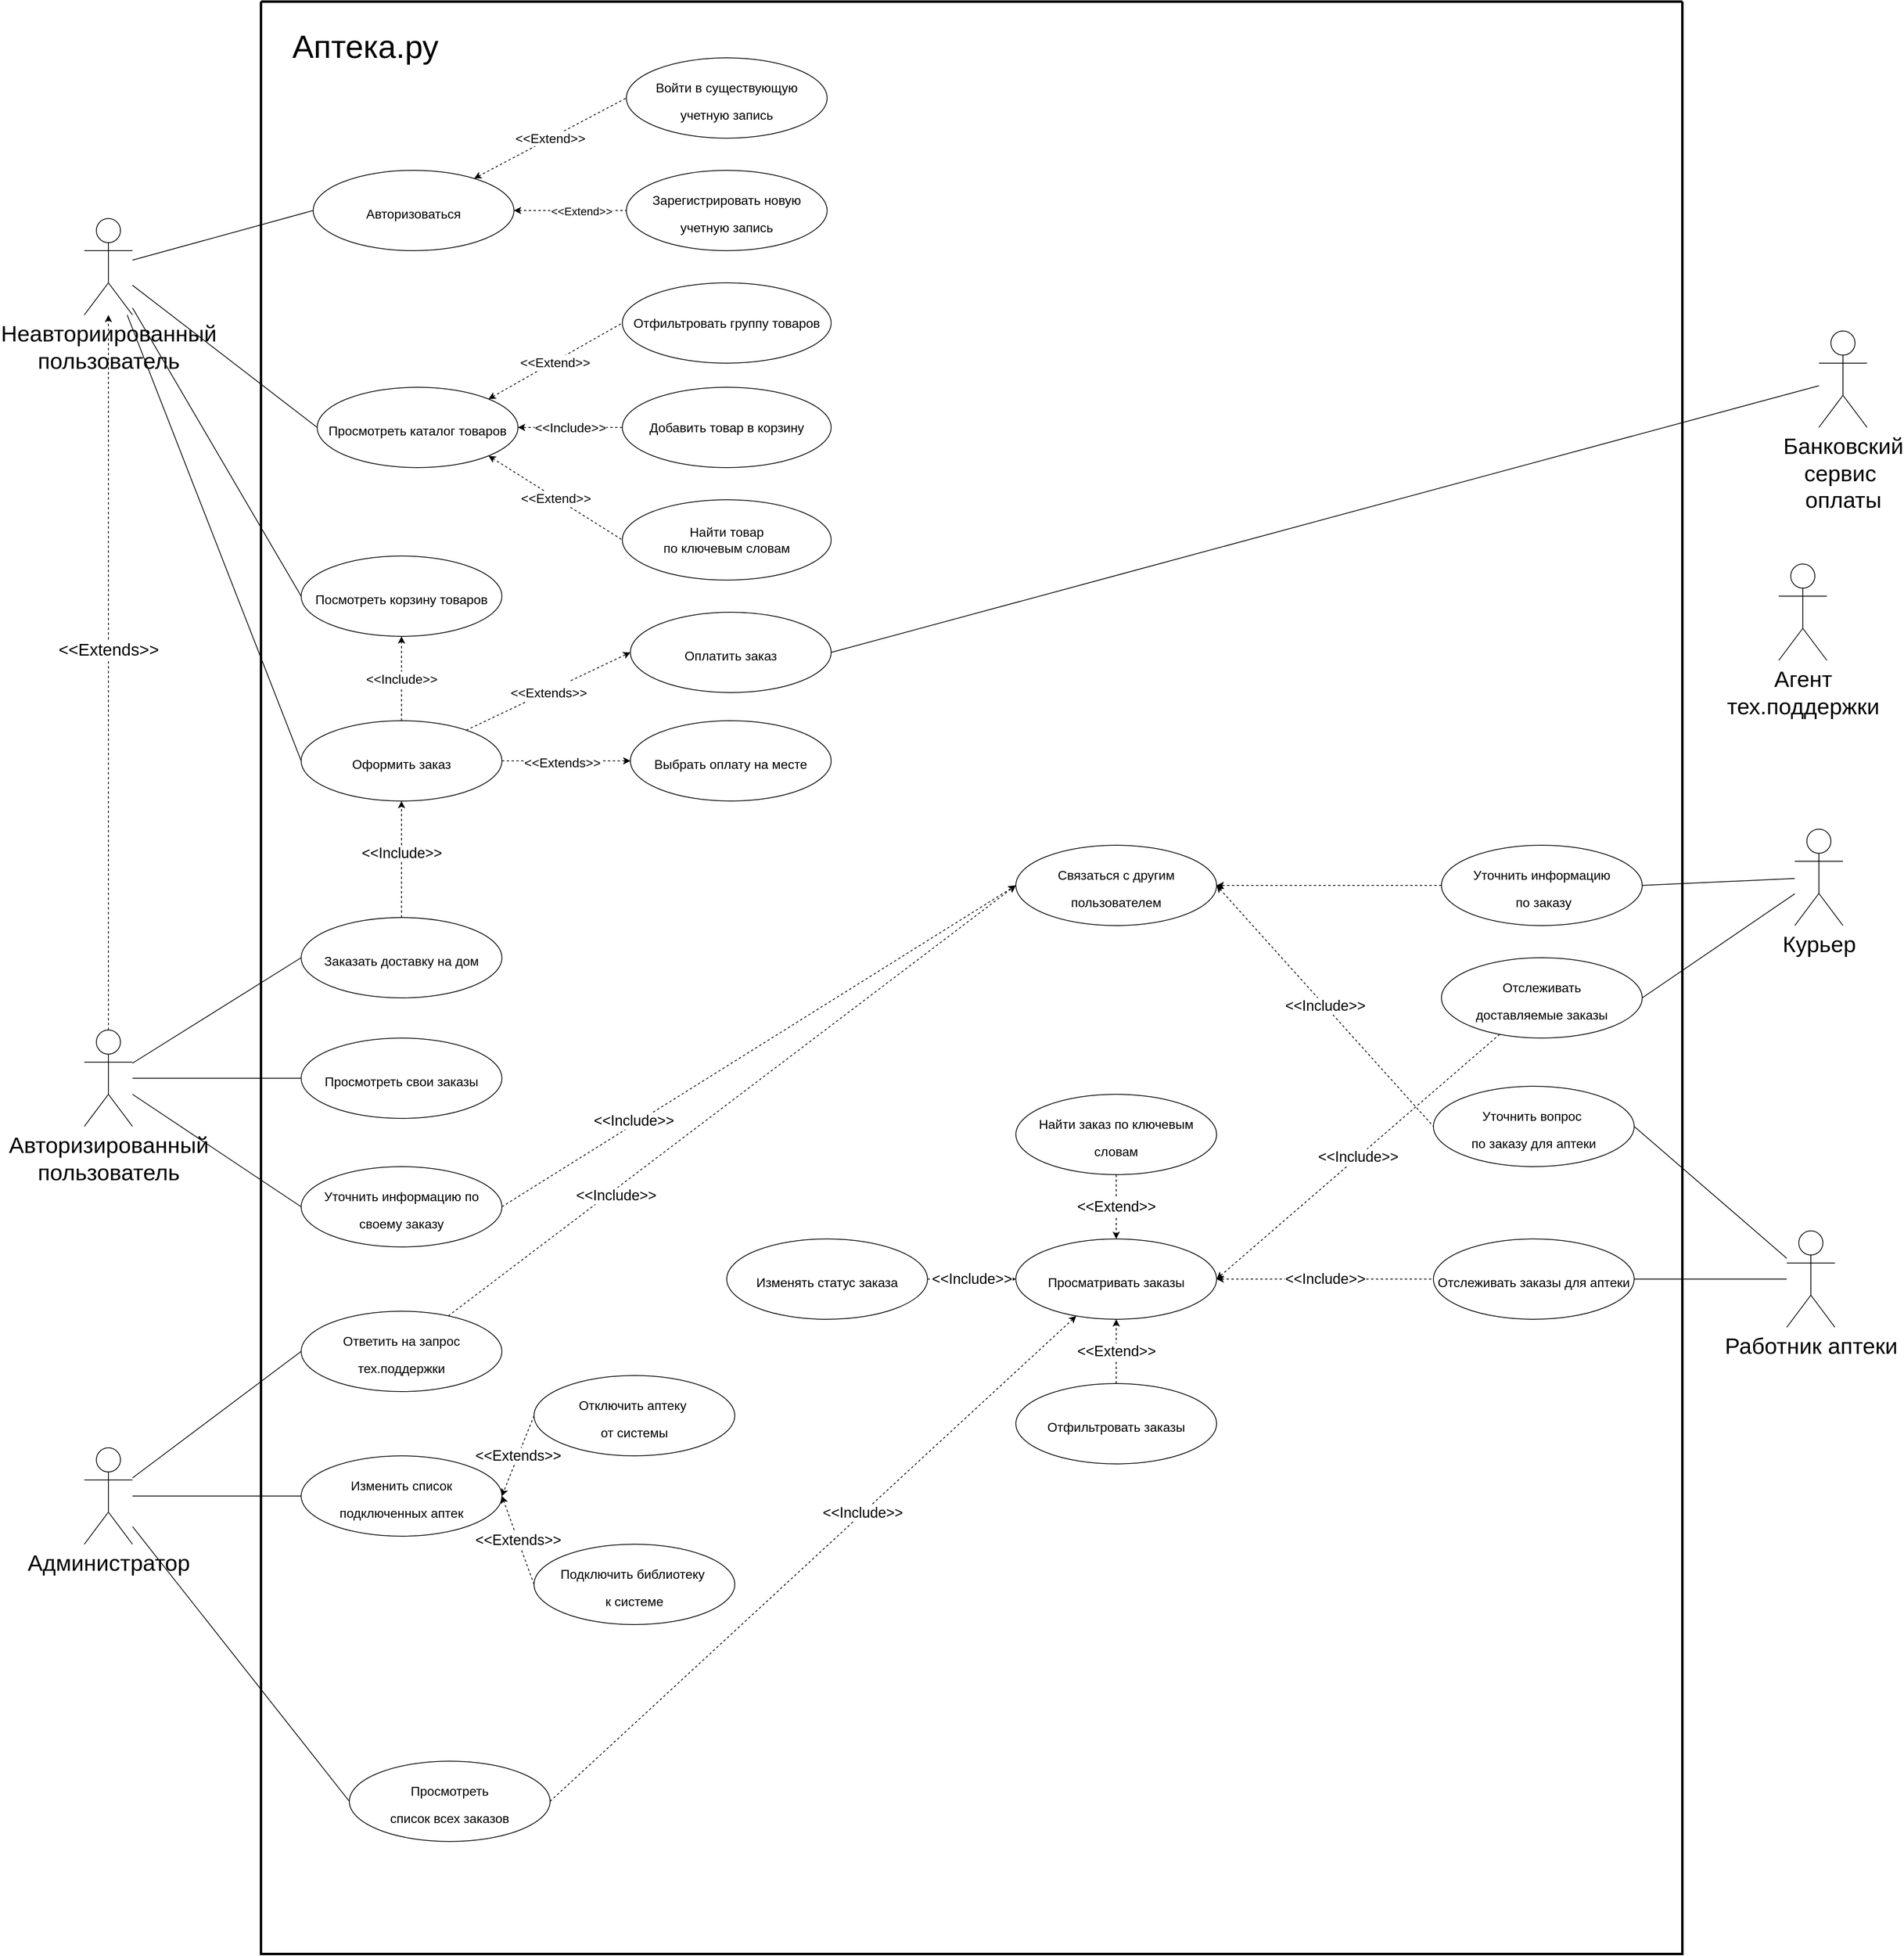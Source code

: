<mxfile version="20.6.0" type="github">
  <diagram id="BfHHQxl7yQTOUQ45r79P" name="Page-1">
    <mxGraphModel dx="3460" dy="2923" grid="1" gridSize="10" guides="1" tooltips="1" connect="1" arrows="1" fold="1" page="1" pageScale="1" pageWidth="850" pageHeight="1100" math="0" shadow="0">
      <root>
        <mxCell id="0" />
        <mxCell id="1" parent="0" />
        <mxCell id="L2ZxgYpfDoMjbY5Y4h9z-20" style="rounded=0;orthogonalLoop=1;jettySize=auto;html=1;fontSize=16;endArrow=none;endFill=0;entryX=0;entryY=0.5;entryDx=0;entryDy=0;" edge="1" parent="1" source="L2ZxgYpfDoMjbY5Y4h9z-3" target="L2ZxgYpfDoMjbY5Y4h9z-17">
          <mxGeometry relative="1" as="geometry" />
        </mxCell>
        <mxCell id="L2ZxgYpfDoMjbY5Y4h9z-28" style="edgeStyle=none;rounded=0;orthogonalLoop=1;jettySize=auto;html=1;entryX=0;entryY=0.5;entryDx=0;entryDy=0;fontSize=16;startArrow=none;startFill=0;endArrow=none;endFill=0;" edge="1" parent="1" source="L2ZxgYpfDoMjbY5Y4h9z-3" target="L2ZxgYpfDoMjbY5Y4h9z-26">
          <mxGeometry relative="1" as="geometry" />
        </mxCell>
        <mxCell id="L2ZxgYpfDoMjbY5Y4h9z-32" style="edgeStyle=none;rounded=0;orthogonalLoop=1;jettySize=auto;html=1;entryX=0;entryY=0.5;entryDx=0;entryDy=0;fontSize=16;startArrow=none;startFill=0;endArrow=none;endFill=0;" edge="1" parent="1" source="L2ZxgYpfDoMjbY5Y4h9z-3" target="L2ZxgYpfDoMjbY5Y4h9z-29">
          <mxGeometry relative="1" as="geometry" />
        </mxCell>
        <mxCell id="L2ZxgYpfDoMjbY5Y4h9z-50" style="edgeStyle=none;rounded=0;orthogonalLoop=1;jettySize=auto;html=1;entryX=0;entryY=0.5;entryDx=0;entryDy=0;fontSize=16;startArrow=none;startFill=0;endArrow=none;endFill=0;" edge="1" parent="1" source="L2ZxgYpfDoMjbY5Y4h9z-3" target="L2ZxgYpfDoMjbY5Y4h9z-47">
          <mxGeometry relative="1" as="geometry" />
        </mxCell>
        <mxCell id="L2ZxgYpfDoMjbY5Y4h9z-3" value="Неавториированный&lt;br&gt;пользователь" style="shape=umlActor;verticalLabelPosition=bottom;verticalAlign=top;html=1;outlineConnect=0;fontSize=28;" vertex="1" parent="1">
          <mxGeometry x="140" y="230" width="60" height="120" as="geometry" />
        </mxCell>
        <mxCell id="L2ZxgYpfDoMjbY5Y4h9z-34" style="edgeStyle=none;rounded=0;orthogonalLoop=1;jettySize=auto;html=1;fontSize=18;startArrow=none;startFill=0;endArrow=classic;endFill=1;dashed=1;" edge="1" parent="1" source="L2ZxgYpfDoMjbY5Y4h9z-4" target="L2ZxgYpfDoMjbY5Y4h9z-3">
          <mxGeometry relative="1" as="geometry" />
        </mxCell>
        <mxCell id="L2ZxgYpfDoMjbY5Y4h9z-35" value="&lt;font style=&quot;font-size: 21px;&quot;&gt;&amp;lt;&amp;lt;Extends&amp;gt;&amp;gt;&lt;/font&gt;" style="edgeLabel;html=1;align=center;verticalAlign=middle;resizable=0;points=[];fontSize=16;" vertex="1" connectable="0" parent="L2ZxgYpfDoMjbY5Y4h9z-34">
          <mxGeometry x="0.195" y="2" relative="1" as="geometry">
            <mxPoint x="2" y="58" as="offset" />
          </mxGeometry>
        </mxCell>
        <mxCell id="L2ZxgYpfDoMjbY5Y4h9z-61" style="edgeStyle=none;rounded=0;orthogonalLoop=1;jettySize=auto;html=1;entryX=0;entryY=0.5;entryDx=0;entryDy=0;fontSize=14;startArrow=none;startFill=0;endArrow=none;endFill=0;" edge="1" parent="1" source="L2ZxgYpfDoMjbY5Y4h9z-4" target="L2ZxgYpfDoMjbY5Y4h9z-60">
          <mxGeometry relative="1" as="geometry" />
        </mxCell>
        <mxCell id="L2ZxgYpfDoMjbY5Y4h9z-62" style="edgeStyle=none;rounded=0;orthogonalLoop=1;jettySize=auto;html=1;entryX=0;entryY=0.5;entryDx=0;entryDy=0;fontSize=14;startArrow=none;startFill=0;endArrow=none;endFill=0;" edge="1" parent="1" source="L2ZxgYpfDoMjbY5Y4h9z-4" target="L2ZxgYpfDoMjbY5Y4h9z-59">
          <mxGeometry relative="1" as="geometry" />
        </mxCell>
        <mxCell id="L2ZxgYpfDoMjbY5Y4h9z-69" style="edgeStyle=none;rounded=0;orthogonalLoop=1;jettySize=auto;html=1;entryX=0;entryY=0.5;entryDx=0;entryDy=0;fontSize=18;startArrow=none;startFill=0;endArrow=none;endFill=0;" edge="1" parent="1" source="L2ZxgYpfDoMjbY5Y4h9z-4" target="L2ZxgYpfDoMjbY5Y4h9z-64">
          <mxGeometry relative="1" as="geometry" />
        </mxCell>
        <mxCell id="L2ZxgYpfDoMjbY5Y4h9z-4" value="Авторизированный&lt;br&gt;пользователь" style="shape=umlActor;verticalLabelPosition=bottom;verticalAlign=top;html=1;outlineConnect=0;fontSize=28;" vertex="1" parent="1">
          <mxGeometry x="140" y="1240" width="60" height="120" as="geometry" />
        </mxCell>
        <mxCell id="L2ZxgYpfDoMjbY5Y4h9z-85" style="edgeStyle=none;rounded=0;orthogonalLoop=1;jettySize=auto;html=1;entryX=0;entryY=0.5;entryDx=0;entryDy=0;fontSize=18;startArrow=none;startFill=0;endArrow=none;endFill=0;" edge="1" parent="1" source="L2ZxgYpfDoMjbY5Y4h9z-5" target="L2ZxgYpfDoMjbY5Y4h9z-70">
          <mxGeometry relative="1" as="geometry" />
        </mxCell>
        <mxCell id="L2ZxgYpfDoMjbY5Y4h9z-86" style="edgeStyle=none;rounded=0;orthogonalLoop=1;jettySize=auto;html=1;entryX=0;entryY=0.5;entryDx=0;entryDy=0;fontSize=18;startArrow=none;startFill=0;endArrow=none;endFill=0;" edge="1" parent="1" source="L2ZxgYpfDoMjbY5Y4h9z-5" target="L2ZxgYpfDoMjbY5Y4h9z-75">
          <mxGeometry relative="1" as="geometry" />
        </mxCell>
        <mxCell id="L2ZxgYpfDoMjbY5Y4h9z-98" style="edgeStyle=none;rounded=0;orthogonalLoop=1;jettySize=auto;html=1;entryX=0;entryY=0.5;entryDx=0;entryDy=0;fontSize=18;startArrow=none;startFill=0;endArrow=none;endFill=0;" edge="1" parent="1" source="L2ZxgYpfDoMjbY5Y4h9z-5" target="L2ZxgYpfDoMjbY5Y4h9z-87">
          <mxGeometry relative="1" as="geometry" />
        </mxCell>
        <mxCell id="L2ZxgYpfDoMjbY5Y4h9z-5" value="Администратор" style="shape=umlActor;verticalLabelPosition=bottom;verticalAlign=top;html=1;outlineConnect=0;fontSize=28;" vertex="1" parent="1">
          <mxGeometry x="140" y="1760" width="60" height="120" as="geometry" />
        </mxCell>
        <mxCell id="L2ZxgYpfDoMjbY5Y4h9z-121" style="edgeStyle=none;rounded=0;orthogonalLoop=1;jettySize=auto;html=1;entryX=1;entryY=0.5;entryDx=0;entryDy=0;fontSize=18;startArrow=none;startFill=0;endArrow=none;endFill=0;" edge="1" parent="1" source="L2ZxgYpfDoMjbY5Y4h9z-6" target="L2ZxgYpfDoMjbY5Y4h9z-120">
          <mxGeometry relative="1" as="geometry" />
        </mxCell>
        <mxCell id="L2ZxgYpfDoMjbY5Y4h9z-123" style="edgeStyle=none;rounded=0;orthogonalLoop=1;jettySize=auto;html=1;entryX=1;entryY=0.5;entryDx=0;entryDy=0;fontSize=18;startArrow=none;startFill=0;endArrow=none;endFill=0;" edge="1" parent="1" source="L2ZxgYpfDoMjbY5Y4h9z-6" target="L2ZxgYpfDoMjbY5Y4h9z-122">
          <mxGeometry relative="1" as="geometry" />
        </mxCell>
        <mxCell id="L2ZxgYpfDoMjbY5Y4h9z-6" value="Курьер" style="shape=umlActor;verticalLabelPosition=bottom;verticalAlign=top;html=1;outlineConnect=0;fontSize=28;" vertex="1" parent="1">
          <mxGeometry x="2270" y="990" width="60" height="120" as="geometry" />
        </mxCell>
        <mxCell id="L2ZxgYpfDoMjbY5Y4h9z-7" value="Агент &lt;br&gt;тех.поддержки" style="shape=umlActor;verticalLabelPosition=bottom;verticalAlign=top;html=1;outlineConnect=0;fontSize=28;" vertex="1" parent="1">
          <mxGeometry x="2250" y="660" width="60" height="120" as="geometry" />
        </mxCell>
        <mxCell id="L2ZxgYpfDoMjbY5Y4h9z-101" style="edgeStyle=none;rounded=0;orthogonalLoop=1;jettySize=auto;html=1;entryX=1;entryY=0.5;entryDx=0;entryDy=0;fontSize=18;startArrow=none;startFill=0;endArrow=none;endFill=0;" edge="1" parent="1" source="L2ZxgYpfDoMjbY5Y4h9z-8" target="L2ZxgYpfDoMjbY5Y4h9z-97">
          <mxGeometry relative="1" as="geometry" />
        </mxCell>
        <mxCell id="L2ZxgYpfDoMjbY5Y4h9z-117" style="edgeStyle=none;rounded=0;orthogonalLoop=1;jettySize=auto;html=1;entryX=1;entryY=0.5;entryDx=0;entryDy=0;fontSize=18;startArrow=none;startFill=0;endArrow=none;endFill=0;" edge="1" parent="1" source="L2ZxgYpfDoMjbY5Y4h9z-8" target="L2ZxgYpfDoMjbY5Y4h9z-114">
          <mxGeometry relative="1" as="geometry" />
        </mxCell>
        <mxCell id="L2ZxgYpfDoMjbY5Y4h9z-8" value="Работник аптеки" style="shape=umlActor;verticalLabelPosition=bottom;verticalAlign=top;html=1;outlineConnect=0;fontSize=28;" vertex="1" parent="1">
          <mxGeometry x="2260" y="1490" width="60" height="120" as="geometry" />
        </mxCell>
        <mxCell id="L2ZxgYpfDoMjbY5Y4h9z-46" style="edgeStyle=none;rounded=0;orthogonalLoop=1;jettySize=auto;html=1;fontSize=16;startArrow=none;startFill=0;endArrow=none;endFill=0;entryX=1;entryY=0.5;entryDx=0;entryDy=0;" edge="1" parent="1" source="L2ZxgYpfDoMjbY5Y4h9z-16" target="L2ZxgYpfDoMjbY5Y4h9z-36">
          <mxGeometry relative="1" as="geometry" />
        </mxCell>
        <mxCell id="L2ZxgYpfDoMjbY5Y4h9z-23" value="&amp;lt;&amp;lt;Extend&amp;gt;&amp;gt;" style="rounded=0;orthogonalLoop=1;jettySize=auto;html=1;entryX=0;entryY=0.5;entryDx=0;entryDy=0;fontSize=16;endArrow=none;endFill=0;exitX=1;exitY=0;exitDx=0;exitDy=0;dashed=1;startArrow=classic;startFill=1;" edge="1" parent="1" source="L2ZxgYpfDoMjbY5Y4h9z-17" target="L2ZxgYpfDoMjbY5Y4h9z-18">
          <mxGeometry x="-0.007" relative="1" as="geometry">
            <mxPoint y="1" as="offset" />
          </mxGeometry>
        </mxCell>
        <mxCell id="L2ZxgYpfDoMjbY5Y4h9z-24" value="&amp;lt;&amp;lt;Extend&amp;gt;&amp;gt;" style="edgeStyle=none;rounded=0;orthogonalLoop=1;jettySize=auto;html=1;fontSize=16;endArrow=none;endFill=0;exitX=1;exitY=1;exitDx=0;exitDy=0;entryX=0;entryY=0.5;entryDx=0;entryDy=0;dashed=1;startArrow=classic;startFill=1;" edge="1" parent="1" source="L2ZxgYpfDoMjbY5Y4h9z-17" target="L2ZxgYpfDoMjbY5Y4h9z-19">
          <mxGeometry relative="1" as="geometry" />
        </mxCell>
        <mxCell id="L2ZxgYpfDoMjbY5Y4h9z-17" value="&lt;font style=&quot;font-size: 16px;&quot;&gt;Просмотреть каталог товаров&lt;/font&gt;" style="ellipse;whiteSpace=wrap;html=1;fontSize=28;" vertex="1" parent="1">
          <mxGeometry x="430" y="440" width="250" height="100" as="geometry" />
        </mxCell>
        <mxCell id="L2ZxgYpfDoMjbY5Y4h9z-31" value="&amp;lt;&amp;lt;Include&amp;gt;&amp;gt;" style="edgeStyle=none;rounded=0;orthogonalLoop=1;jettySize=auto;html=1;fontSize=16;startArrow=none;startFill=0;endArrow=classic;endFill=1;dashed=1;" edge="1" parent="1" source="L2ZxgYpfDoMjbY5Y4h9z-30" target="L2ZxgYpfDoMjbY5Y4h9z-17">
          <mxGeometry relative="1" as="geometry" />
        </mxCell>
        <mxCell id="L2ZxgYpfDoMjbY5Y4h9z-30" value="Добавить товар в корзину" style="ellipse;whiteSpace=wrap;html=1;fontSize=16;" vertex="1" parent="1">
          <mxGeometry x="810" y="440" width="260" height="100" as="geometry" />
        </mxCell>
        <mxCell id="L2ZxgYpfDoMjbY5Y4h9z-52" value="&amp;lt;&amp;lt;Extend&amp;gt;&amp;gt;" style="edgeStyle=none;rounded=0;orthogonalLoop=1;jettySize=auto;html=1;entryX=0;entryY=0.5;entryDx=0;entryDy=0;fontSize=16;startArrow=classic;startFill=1;endArrow=none;endFill=0;dashed=1;" edge="1" parent="1" source="L2ZxgYpfDoMjbY5Y4h9z-47" target="L2ZxgYpfDoMjbY5Y4h9z-48">
          <mxGeometry relative="1" as="geometry" />
        </mxCell>
        <mxCell id="L2ZxgYpfDoMjbY5Y4h9z-54" style="edgeStyle=none;rounded=0;orthogonalLoop=1;jettySize=auto;html=1;dashed=1;fontSize=16;startArrow=classic;startFill=1;endArrow=none;endFill=0;" edge="1" parent="1" source="L2ZxgYpfDoMjbY5Y4h9z-47" target="L2ZxgYpfDoMjbY5Y4h9z-49">
          <mxGeometry relative="1" as="geometry" />
        </mxCell>
        <mxCell id="L2ZxgYpfDoMjbY5Y4h9z-55" value="&lt;font style=&quot;font-size: 14px;&quot;&gt;&amp;lt;&amp;lt;Extend&amp;gt;&amp;gt;&lt;/font&gt;" style="edgeLabel;html=1;align=center;verticalAlign=middle;resizable=0;points=[];fontSize=16;" vertex="1" connectable="0" parent="L2ZxgYpfDoMjbY5Y4h9z-54">
          <mxGeometry x="0.298" relative="1" as="geometry">
            <mxPoint x="-7" as="offset" />
          </mxGeometry>
        </mxCell>
        <mxCell id="L2ZxgYpfDoMjbY5Y4h9z-47" value="&lt;span style=&quot;font-size: 16px;&quot;&gt;Авторизоваться&lt;/span&gt;" style="ellipse;whiteSpace=wrap;html=1;fontSize=28;" vertex="1" parent="1">
          <mxGeometry x="425" y="170" width="250" height="100" as="geometry" />
        </mxCell>
        <mxCell id="L2ZxgYpfDoMjbY5Y4h9z-56" value="" style="swimlane;startSize=0;fontSize=11;strokeWidth=3;" vertex="1" parent="1">
          <mxGeometry x="360" y="-40" width="1770" height="2430" as="geometry" />
        </mxCell>
        <mxCell id="L2ZxgYpfDoMjbY5Y4h9z-2" value="&lt;font style=&quot;font-size: 40px;&quot;&gt;Аптека.ру&lt;/font&gt;" style="text;html=1;strokeColor=none;fillColor=none;align=center;verticalAlign=middle;whiteSpace=wrap;rounded=0;" vertex="1" parent="L2ZxgYpfDoMjbY5Y4h9z-56">
          <mxGeometry x="100" y="40" width="60" height="30" as="geometry" />
        </mxCell>
        <mxCell id="L2ZxgYpfDoMjbY5Y4h9z-49" value="&lt;span style=&quot;font-size: 16px;&quot;&gt;Зарегистрировать новую&lt;br&gt;учетную запись&lt;br&gt;&lt;/span&gt;" style="ellipse;whiteSpace=wrap;html=1;fontSize=28;" vertex="1" parent="L2ZxgYpfDoMjbY5Y4h9z-56">
          <mxGeometry x="455" y="210" width="250" height="100" as="geometry" />
        </mxCell>
        <mxCell id="L2ZxgYpfDoMjbY5Y4h9z-116" value="&amp;lt;&amp;lt;Include&amp;gt;&amp;gt;" style="edgeStyle=none;rounded=0;orthogonalLoop=1;jettySize=auto;html=1;entryX=0;entryY=0.5;entryDx=0;entryDy=0;dashed=1;fontSize=18;startArrow=classic;startFill=1;endArrow=none;endFill=0;exitX=1;exitY=0.5;exitDx=0;exitDy=0;" edge="1" parent="L2ZxgYpfDoMjbY5Y4h9z-56" source="L2ZxgYpfDoMjbY5Y4h9z-58" target="L2ZxgYpfDoMjbY5Y4h9z-114">
          <mxGeometry relative="1" as="geometry" />
        </mxCell>
        <mxCell id="L2ZxgYpfDoMjbY5Y4h9z-58" value="&lt;span style=&quot;font-size: 16px;&quot;&gt;Связаться с другим пользователем&lt;/span&gt;" style="ellipse;whiteSpace=wrap;html=1;fontSize=28;" vertex="1" parent="L2ZxgYpfDoMjbY5Y4h9z-56">
          <mxGeometry x="940" y="1050" width="250" height="100" as="geometry" />
        </mxCell>
        <mxCell id="L2ZxgYpfDoMjbY5Y4h9z-59" value="&lt;span style=&quot;font-size: 16px;&quot;&gt;Просмотреть свои заказы&lt;/span&gt;" style="ellipse;whiteSpace=wrap;html=1;fontSize=28;" vertex="1" parent="L2ZxgYpfDoMjbY5Y4h9z-56">
          <mxGeometry x="50" y="1290" width="250" height="100" as="geometry" />
        </mxCell>
        <mxCell id="L2ZxgYpfDoMjbY5Y4h9z-63" value="&lt;font style=&quot;font-size: 18px;&quot;&gt;&amp;lt;&amp;lt;Include&amp;gt;&amp;gt;&lt;/font&gt;" style="edgeStyle=none;rounded=0;orthogonalLoop=1;jettySize=auto;html=1;entryX=0;entryY=0.5;entryDx=0;entryDy=0;fontSize=14;startArrow=none;startFill=0;endArrow=classic;endFill=1;dashed=1;exitX=1;exitY=0.5;exitDx=0;exitDy=0;" edge="1" parent="L2ZxgYpfDoMjbY5Y4h9z-56" source="L2ZxgYpfDoMjbY5Y4h9z-60" target="L2ZxgYpfDoMjbY5Y4h9z-58">
          <mxGeometry x="-0.48" y="4" relative="1" as="geometry">
            <mxPoint as="offset" />
          </mxGeometry>
        </mxCell>
        <mxCell id="L2ZxgYpfDoMjbY5Y4h9z-60" value="&lt;span style=&quot;font-size: 16px;&quot;&gt;Уточнить информацию по&lt;br&gt;своему заказу&lt;br&gt;&lt;/span&gt;" style="ellipse;whiteSpace=wrap;html=1;fontSize=28;" vertex="1" parent="L2ZxgYpfDoMjbY5Y4h9z-56">
          <mxGeometry x="50" y="1450" width="250" height="100" as="geometry" />
        </mxCell>
        <mxCell id="L2ZxgYpfDoMjbY5Y4h9z-67" style="edgeStyle=none;rounded=0;orthogonalLoop=1;jettySize=auto;html=1;entryX=0.5;entryY=1;entryDx=0;entryDy=0;dashed=1;fontSize=18;startArrow=none;startFill=0;endArrow=classic;endFill=1;" edge="1" parent="L2ZxgYpfDoMjbY5Y4h9z-56" source="L2ZxgYpfDoMjbY5Y4h9z-64" target="L2ZxgYpfDoMjbY5Y4h9z-26">
          <mxGeometry relative="1" as="geometry" />
        </mxCell>
        <mxCell id="L2ZxgYpfDoMjbY5Y4h9z-68" value="&amp;lt;&amp;lt;Include&amp;gt;&amp;gt;" style="edgeLabel;html=1;align=center;verticalAlign=middle;resizable=0;points=[];fontSize=18;" vertex="1" connectable="0" parent="L2ZxgYpfDoMjbY5Y4h9z-67">
          <mxGeometry x="0.476" y="2" relative="1" as="geometry">
            <mxPoint x="2" y="27" as="offset" />
          </mxGeometry>
        </mxCell>
        <mxCell id="L2ZxgYpfDoMjbY5Y4h9z-64" value="&lt;span style=&quot;font-size: 16px;&quot;&gt;Заказать доставку на дом&lt;/span&gt;" style="ellipse;whiteSpace=wrap;html=1;fontSize=28;" vertex="1" parent="L2ZxgYpfDoMjbY5Y4h9z-56">
          <mxGeometry x="50" y="1140" width="250" height="100" as="geometry" />
        </mxCell>
        <mxCell id="L2ZxgYpfDoMjbY5Y4h9z-29" value="&lt;span style=&quot;font-size: 16px;&quot;&gt;Посмотреть корзину товаров&lt;/span&gt;" style="ellipse;whiteSpace=wrap;html=1;fontSize=28;" vertex="1" parent="L2ZxgYpfDoMjbY5Y4h9z-56">
          <mxGeometry x="50" y="690" width="250" height="100" as="geometry" />
        </mxCell>
        <mxCell id="L2ZxgYpfDoMjbY5Y4h9z-26" value="&lt;span style=&quot;font-size: 16px;&quot;&gt;Оформить заказ&lt;/span&gt;" style="ellipse;whiteSpace=wrap;html=1;fontSize=28;" vertex="1" parent="L2ZxgYpfDoMjbY5Y4h9z-56">
          <mxGeometry x="50" y="895" width="250" height="100" as="geometry" />
        </mxCell>
        <mxCell id="L2ZxgYpfDoMjbY5Y4h9z-33" value="&amp;lt;&amp;lt;Include&amp;gt;&amp;gt;" style="edgeStyle=none;rounded=0;orthogonalLoop=1;jettySize=auto;html=1;fontSize=16;startArrow=none;startFill=0;endArrow=classic;endFill=1;dashed=1;" edge="1" parent="L2ZxgYpfDoMjbY5Y4h9z-56" source="L2ZxgYpfDoMjbY5Y4h9z-26" target="L2ZxgYpfDoMjbY5Y4h9z-29">
          <mxGeometry relative="1" as="geometry" />
        </mxCell>
        <mxCell id="L2ZxgYpfDoMjbY5Y4h9z-18" value="Отфильтровать группу товаров" style="ellipse;whiteSpace=wrap;html=1;fontSize=16;" vertex="1" parent="L2ZxgYpfDoMjbY5Y4h9z-56">
          <mxGeometry x="450" y="350" width="260" height="100" as="geometry" />
        </mxCell>
        <mxCell id="L2ZxgYpfDoMjbY5Y4h9z-19" value="Найти товар &lt;br&gt;по ключевым словам" style="ellipse;whiteSpace=wrap;html=1;fontSize=16;" vertex="1" parent="L2ZxgYpfDoMjbY5Y4h9z-56">
          <mxGeometry x="450" y="620" width="260" height="100" as="geometry" />
        </mxCell>
        <mxCell id="L2ZxgYpfDoMjbY5Y4h9z-48" value="&lt;span style=&quot;font-size: 16px;&quot;&gt;Войти в существующую&lt;br&gt;учетную запись&lt;br&gt;&lt;/span&gt;" style="ellipse;whiteSpace=wrap;html=1;fontSize=28;" vertex="1" parent="L2ZxgYpfDoMjbY5Y4h9z-56">
          <mxGeometry x="455" y="70" width="250" height="100" as="geometry" />
        </mxCell>
        <mxCell id="L2ZxgYpfDoMjbY5Y4h9z-73" style="edgeStyle=none;rounded=0;orthogonalLoop=1;jettySize=auto;html=1;entryX=0;entryY=0.5;entryDx=0;entryDy=0;fontSize=18;startArrow=none;startFill=0;endArrow=classic;endFill=1;dashed=1;" edge="1" parent="L2ZxgYpfDoMjbY5Y4h9z-56" source="L2ZxgYpfDoMjbY5Y4h9z-70" target="L2ZxgYpfDoMjbY5Y4h9z-58">
          <mxGeometry relative="1" as="geometry" />
        </mxCell>
        <mxCell id="L2ZxgYpfDoMjbY5Y4h9z-74" value="&amp;lt;&amp;lt;Include&amp;gt;&amp;gt;" style="edgeLabel;html=1;align=center;verticalAlign=middle;resizable=0;points=[];fontSize=18;" vertex="1" connectable="0" parent="L2ZxgYpfDoMjbY5Y4h9z-73">
          <mxGeometry x="-0.226" y="1" relative="1" as="geometry">
            <mxPoint x="-64" y="58" as="offset" />
          </mxGeometry>
        </mxCell>
        <mxCell id="L2ZxgYpfDoMjbY5Y4h9z-70" value="&lt;span style=&quot;font-size: 16px;&quot;&gt;Ответить на запрос&lt;br&gt;тех.поддержки&lt;br&gt;&lt;/span&gt;" style="ellipse;whiteSpace=wrap;html=1;fontSize=28;" vertex="1" parent="L2ZxgYpfDoMjbY5Y4h9z-56">
          <mxGeometry x="50" y="1630" width="250" height="100" as="geometry" />
        </mxCell>
        <mxCell id="L2ZxgYpfDoMjbY5Y4h9z-75" value="&lt;span style=&quot;font-size: 16px;&quot;&gt;Изменить список&lt;br&gt;подключенных аптек&lt;br&gt;&lt;/span&gt;" style="ellipse;whiteSpace=wrap;html=1;fontSize=28;" vertex="1" parent="L2ZxgYpfDoMjbY5Y4h9z-56">
          <mxGeometry x="50" y="1810" width="250" height="100" as="geometry" />
        </mxCell>
        <mxCell id="L2ZxgYpfDoMjbY5Y4h9z-81" value="&amp;lt;&amp;lt;Extends&amp;gt;&amp;gt;" style="edgeStyle=none;rounded=0;orthogonalLoop=1;jettySize=auto;html=1;entryX=1;entryY=0.5;entryDx=0;entryDy=0;dashed=1;fontSize=18;startArrow=none;startFill=0;endArrow=classic;endFill=1;exitX=0;exitY=0.5;exitDx=0;exitDy=0;" edge="1" parent="L2ZxgYpfDoMjbY5Y4h9z-56" source="L2ZxgYpfDoMjbY5Y4h9z-76" target="L2ZxgYpfDoMjbY5Y4h9z-75">
          <mxGeometry relative="1" as="geometry" />
        </mxCell>
        <mxCell id="L2ZxgYpfDoMjbY5Y4h9z-76" value="&lt;span style=&quot;font-size: 16px;&quot;&gt;Отключить аптеку&amp;nbsp;&lt;br&gt;от системы&lt;br&gt;&lt;/span&gt;" style="ellipse;whiteSpace=wrap;html=1;fontSize=28;" vertex="1" parent="L2ZxgYpfDoMjbY5Y4h9z-56">
          <mxGeometry x="340" y="1710" width="250" height="100" as="geometry" />
        </mxCell>
        <mxCell id="L2ZxgYpfDoMjbY5Y4h9z-82" value="&amp;lt;&amp;lt;Extends&amp;gt;&amp;gt;" style="edgeStyle=none;rounded=0;orthogonalLoop=1;jettySize=auto;html=1;entryX=1;entryY=0.5;entryDx=0;entryDy=0;dashed=1;fontSize=18;startArrow=none;startFill=0;endArrow=classic;endFill=1;exitX=0;exitY=0.5;exitDx=0;exitDy=0;" edge="1" parent="L2ZxgYpfDoMjbY5Y4h9z-56" source="L2ZxgYpfDoMjbY5Y4h9z-77" target="L2ZxgYpfDoMjbY5Y4h9z-75">
          <mxGeometry relative="1" as="geometry" />
        </mxCell>
        <mxCell id="L2ZxgYpfDoMjbY5Y4h9z-77" value="&lt;span style=&quot;font-size: 16px;&quot;&gt;Подключить библиотеку&amp;nbsp;&lt;br&gt;к системе&lt;br&gt;&lt;/span&gt;" style="ellipse;whiteSpace=wrap;html=1;fontSize=28;" vertex="1" parent="L2ZxgYpfDoMjbY5Y4h9z-56">
          <mxGeometry x="340" y="1920" width="250" height="100" as="geometry" />
        </mxCell>
        <mxCell id="L2ZxgYpfDoMjbY5Y4h9z-111" style="edgeStyle=none;rounded=0;orthogonalLoop=1;jettySize=auto;html=1;dashed=1;fontSize=18;startArrow=none;startFill=0;endArrow=classic;endFill=1;exitX=1;exitY=0.5;exitDx=0;exitDy=0;" edge="1" parent="L2ZxgYpfDoMjbY5Y4h9z-56" source="L2ZxgYpfDoMjbY5Y4h9z-87" target="L2ZxgYpfDoMjbY5Y4h9z-99">
          <mxGeometry relative="1" as="geometry" />
        </mxCell>
        <mxCell id="L2ZxgYpfDoMjbY5Y4h9z-113" value="&amp;lt;&amp;lt;Include&amp;gt;&amp;gt;" style="edgeLabel;html=1;align=center;verticalAlign=middle;resizable=0;points=[];fontSize=18;" vertex="1" connectable="0" parent="L2ZxgYpfDoMjbY5Y4h9z-111">
          <mxGeometry x="0.286" y="3" relative="1" as="geometry">
            <mxPoint x="-30" y="31" as="offset" />
          </mxGeometry>
        </mxCell>
        <mxCell id="L2ZxgYpfDoMjbY5Y4h9z-87" value="&lt;span style=&quot;font-size: 16px;&quot;&gt;Просмотреть&lt;br&gt;список всех заказов&lt;br&gt;&lt;/span&gt;" style="ellipse;whiteSpace=wrap;html=1;fontSize=28;" vertex="1" parent="L2ZxgYpfDoMjbY5Y4h9z-56">
          <mxGeometry x="110" y="2190" width="250" height="100" as="geometry" />
        </mxCell>
        <mxCell id="L2ZxgYpfDoMjbY5Y4h9z-97" value="&lt;span style=&quot;font-size: 16px;&quot;&gt;Отслеживать заказы для аптеки&lt;br&gt;&lt;/span&gt;" style="ellipse;whiteSpace=wrap;html=1;fontSize=28;" vertex="1" parent="L2ZxgYpfDoMjbY5Y4h9z-56">
          <mxGeometry x="1460" y="1540" width="250" height="100" as="geometry" />
        </mxCell>
        <mxCell id="L2ZxgYpfDoMjbY5Y4h9z-108" value="&amp;lt;&amp;lt;Include&amp;gt;&amp;gt;" style="edgeStyle=none;rounded=0;orthogonalLoop=1;jettySize=auto;html=1;dashed=1;fontSize=18;startArrow=classic;startFill=1;endArrow=none;endFill=0;exitX=1;exitY=0.5;exitDx=0;exitDy=0;" edge="1" parent="L2ZxgYpfDoMjbY5Y4h9z-56" source="L2ZxgYpfDoMjbY5Y4h9z-99" target="L2ZxgYpfDoMjbY5Y4h9z-97">
          <mxGeometry relative="1" as="geometry" />
        </mxCell>
        <mxCell id="L2ZxgYpfDoMjbY5Y4h9z-99" value="&lt;span style=&quot;font-size: 16px;&quot;&gt;Просматривать заказы&lt;br&gt;&lt;/span&gt;" style="ellipse;whiteSpace=wrap;html=1;fontSize=28;" vertex="1" parent="L2ZxgYpfDoMjbY5Y4h9z-56">
          <mxGeometry x="940" y="1540" width="250" height="100" as="geometry" />
        </mxCell>
        <mxCell id="L2ZxgYpfDoMjbY5Y4h9z-106" style="edgeStyle=none;rounded=0;orthogonalLoop=1;jettySize=auto;html=1;entryX=0.5;entryY=0;entryDx=0;entryDy=0;dashed=1;fontSize=18;startArrow=none;startFill=0;endArrow=classic;endFill=1;" edge="1" parent="L2ZxgYpfDoMjbY5Y4h9z-56" source="L2ZxgYpfDoMjbY5Y4h9z-100" target="L2ZxgYpfDoMjbY5Y4h9z-99">
          <mxGeometry relative="1" as="geometry" />
        </mxCell>
        <mxCell id="L2ZxgYpfDoMjbY5Y4h9z-109" value="&amp;lt;&amp;lt;Extend&amp;gt;&amp;gt;" style="edgeLabel;html=1;align=center;verticalAlign=middle;resizable=0;points=[];fontSize=18;" vertex="1" connectable="0" parent="L2ZxgYpfDoMjbY5Y4h9z-106">
          <mxGeometry x="-0.404" y="-1" relative="1" as="geometry">
            <mxPoint x="1" y="16" as="offset" />
          </mxGeometry>
        </mxCell>
        <mxCell id="L2ZxgYpfDoMjbY5Y4h9z-100" value="&lt;span style=&quot;font-size: 16px;&quot;&gt;Найти заказ по ключевым словам&lt;br&gt;&lt;/span&gt;" style="ellipse;whiteSpace=wrap;html=1;fontSize=28;" vertex="1" parent="L2ZxgYpfDoMjbY5Y4h9z-56">
          <mxGeometry x="940" y="1360" width="250" height="100" as="geometry" />
        </mxCell>
        <mxCell id="L2ZxgYpfDoMjbY5Y4h9z-107" value="&amp;lt;&amp;lt;Extend&amp;gt;&amp;gt;" style="edgeStyle=none;rounded=0;orthogonalLoop=1;jettySize=auto;html=1;entryX=0.5;entryY=1;entryDx=0;entryDy=0;dashed=1;fontSize=18;startArrow=none;startFill=0;endArrow=classic;endFill=1;" edge="1" parent="L2ZxgYpfDoMjbY5Y4h9z-56" source="L2ZxgYpfDoMjbY5Y4h9z-102" target="L2ZxgYpfDoMjbY5Y4h9z-99">
          <mxGeometry relative="1" as="geometry" />
        </mxCell>
        <mxCell id="L2ZxgYpfDoMjbY5Y4h9z-102" value="&lt;span style=&quot;font-size: 16px;&quot;&gt;Отфильтровать заказы&lt;br&gt;&lt;/span&gt;" style="ellipse;whiteSpace=wrap;html=1;fontSize=28;" vertex="1" parent="L2ZxgYpfDoMjbY5Y4h9z-56">
          <mxGeometry x="940" y="1720" width="250" height="100" as="geometry" />
        </mxCell>
        <mxCell id="L2ZxgYpfDoMjbY5Y4h9z-105" value="&amp;lt;&amp;lt;Include&amp;gt;&amp;gt;" style="edgeStyle=none;rounded=0;orthogonalLoop=1;jettySize=auto;html=1;entryX=0;entryY=0.5;entryDx=0;entryDy=0;fontSize=18;startArrow=none;startFill=0;endArrow=classic;endFill=1;dashed=1;" edge="1" parent="L2ZxgYpfDoMjbY5Y4h9z-56" source="L2ZxgYpfDoMjbY5Y4h9z-103" target="L2ZxgYpfDoMjbY5Y4h9z-99">
          <mxGeometry relative="1" as="geometry" />
        </mxCell>
        <mxCell id="L2ZxgYpfDoMjbY5Y4h9z-103" value="&lt;span style=&quot;font-size: 16px;&quot;&gt;Изменять статус заказа&lt;br&gt;&lt;/span&gt;" style="ellipse;whiteSpace=wrap;html=1;fontSize=28;" vertex="1" parent="L2ZxgYpfDoMjbY5Y4h9z-56">
          <mxGeometry x="580" y="1540" width="250" height="100" as="geometry" />
        </mxCell>
        <mxCell id="L2ZxgYpfDoMjbY5Y4h9z-114" value="&lt;span style=&quot;font-size: 16px;&quot;&gt;Уточнить вопрос&amp;nbsp;&lt;br&gt;по заказу для аптеки&lt;br&gt;&lt;/span&gt;" style="ellipse;whiteSpace=wrap;html=1;fontSize=28;" vertex="1" parent="L2ZxgYpfDoMjbY5Y4h9z-56">
          <mxGeometry x="1460" y="1350" width="250" height="100" as="geometry" />
        </mxCell>
        <mxCell id="L2ZxgYpfDoMjbY5Y4h9z-126" style="edgeStyle=none;rounded=0;orthogonalLoop=1;jettySize=auto;html=1;dashed=1;fontSize=18;startArrow=none;startFill=0;endArrow=classic;endFill=1;" edge="1" parent="L2ZxgYpfDoMjbY5Y4h9z-56" source="L2ZxgYpfDoMjbY5Y4h9z-120" target="L2ZxgYpfDoMjbY5Y4h9z-58">
          <mxGeometry relative="1" as="geometry" />
        </mxCell>
        <mxCell id="L2ZxgYpfDoMjbY5Y4h9z-120" value="&lt;span style=&quot;font-size: 16px;&quot;&gt;Уточнить информацию&lt;br&gt;&amp;nbsp;по заказу&lt;br&gt;&lt;/span&gt;" style="ellipse;whiteSpace=wrap;html=1;fontSize=28;" vertex="1" parent="L2ZxgYpfDoMjbY5Y4h9z-56">
          <mxGeometry x="1470" y="1050" width="250" height="100" as="geometry" />
        </mxCell>
        <mxCell id="L2ZxgYpfDoMjbY5Y4h9z-124" value="&amp;lt;&amp;lt;Include&amp;gt;&amp;gt;" style="edgeStyle=none;rounded=0;orthogonalLoop=1;jettySize=auto;html=1;entryX=1;entryY=0.5;entryDx=0;entryDy=0;fontSize=18;startArrow=none;startFill=0;endArrow=classic;endFill=1;dashed=1;" edge="1" parent="L2ZxgYpfDoMjbY5Y4h9z-56" source="L2ZxgYpfDoMjbY5Y4h9z-122" target="L2ZxgYpfDoMjbY5Y4h9z-99">
          <mxGeometry relative="1" as="geometry" />
        </mxCell>
        <mxCell id="L2ZxgYpfDoMjbY5Y4h9z-122" value="&lt;span style=&quot;font-size: 16px;&quot;&gt;Отслеживать&lt;br&gt;доставляемые заказы&lt;br&gt;&lt;/span&gt;" style="ellipse;whiteSpace=wrap;html=1;fontSize=28;" vertex="1" parent="L2ZxgYpfDoMjbY5Y4h9z-56">
          <mxGeometry x="1470" y="1190" width="250" height="100" as="geometry" />
        </mxCell>
        <mxCell id="L2ZxgYpfDoMjbY5Y4h9z-36" value="&lt;span style=&quot;font-size: 16px;&quot;&gt;Оплатить заказ&lt;/span&gt;" style="ellipse;whiteSpace=wrap;html=1;fontSize=28;" vertex="1" parent="L2ZxgYpfDoMjbY5Y4h9z-56">
          <mxGeometry x="460" y="760" width="250" height="100" as="geometry" />
        </mxCell>
        <mxCell id="L2ZxgYpfDoMjbY5Y4h9z-39" value="&lt;font style=&quot;font-size: 16px;&quot;&gt;&amp;lt;&amp;lt;Extends&amp;gt;&amp;gt;&lt;/font&gt;" style="edgeStyle=none;rounded=0;orthogonalLoop=1;jettySize=auto;html=1;entryX=0;entryY=0.5;entryDx=0;entryDy=0;dashed=1;fontSize=21;startArrow=none;startFill=0;endArrow=classic;endFill=1;" edge="1" parent="L2ZxgYpfDoMjbY5Y4h9z-56" source="L2ZxgYpfDoMjbY5Y4h9z-26" target="L2ZxgYpfDoMjbY5Y4h9z-36">
          <mxGeometry relative="1" as="geometry" />
        </mxCell>
        <mxCell id="L2ZxgYpfDoMjbY5Y4h9z-37" value="&lt;span style=&quot;font-size: 16px;&quot;&gt;Выбрать оплату на месте&lt;/span&gt;" style="ellipse;whiteSpace=wrap;html=1;fontSize=28;" vertex="1" parent="L2ZxgYpfDoMjbY5Y4h9z-56">
          <mxGeometry x="460" y="895" width="250" height="100" as="geometry" />
        </mxCell>
        <mxCell id="L2ZxgYpfDoMjbY5Y4h9z-38" style="edgeStyle=none;rounded=0;orthogonalLoop=1;jettySize=auto;html=1;entryX=0;entryY=0.5;entryDx=0;entryDy=0;dashed=1;fontSize=21;startArrow=none;startFill=0;endArrow=classic;endFill=1;" edge="1" parent="L2ZxgYpfDoMjbY5Y4h9z-56" source="L2ZxgYpfDoMjbY5Y4h9z-26" target="L2ZxgYpfDoMjbY5Y4h9z-37">
          <mxGeometry relative="1" as="geometry" />
        </mxCell>
        <mxCell id="L2ZxgYpfDoMjbY5Y4h9z-40" value="&lt;font style=&quot;font-size: 16px;&quot;&gt;&amp;lt;&amp;lt;Extends&amp;gt;&amp;gt;&lt;/font&gt;" style="edgeLabel;html=1;align=center;verticalAlign=middle;resizable=0;points=[];fontSize=21;" vertex="1" connectable="0" parent="L2ZxgYpfDoMjbY5Y4h9z-38">
          <mxGeometry x="0.29" y="-9" relative="1" as="geometry">
            <mxPoint x="-28" y="-9" as="offset" />
          </mxGeometry>
        </mxCell>
        <mxCell id="L2ZxgYpfDoMjbY5Y4h9z-16" value="Банковский&lt;br&gt;сервис&amp;nbsp;&lt;br&gt;оплаты" style="shape=umlActor;verticalLabelPosition=bottom;verticalAlign=top;html=1;outlineConnect=0;fontSize=28;" vertex="1" parent="1">
          <mxGeometry x="2300" y="370" width="60" height="120" as="geometry" />
        </mxCell>
      </root>
    </mxGraphModel>
  </diagram>
</mxfile>
